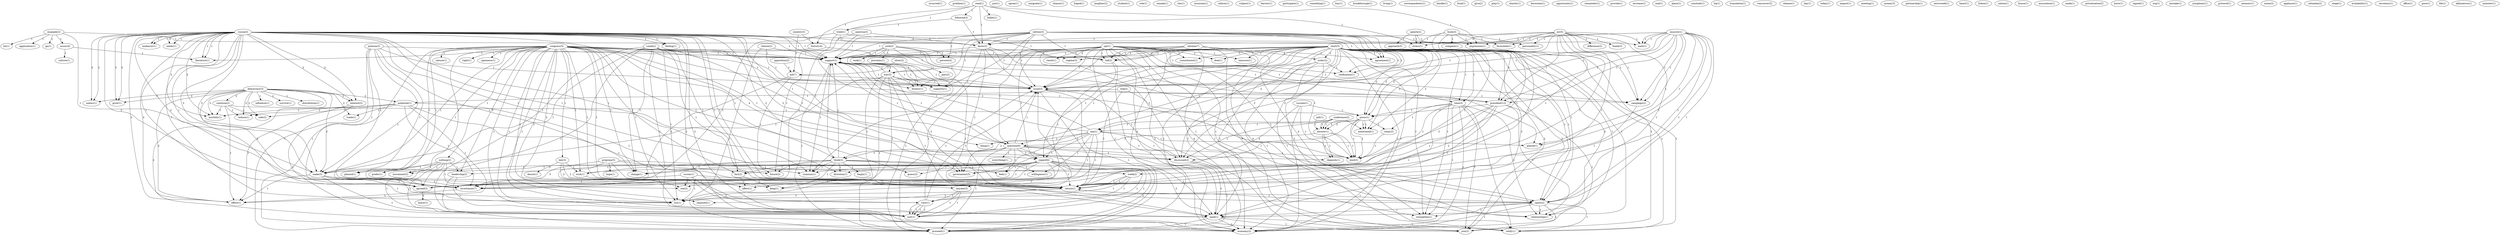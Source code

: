 digraph G {
  occurred [ label="occurred(1)" ];
  problem [ label="problem(1)" ];
  example [ label="example(2)" ];
  application [ label="application(1)" ];
  music [ label="music(4)" ];
  go [ label="go(1)" ];
  know [ label="know(2)" ];
  make [ label="make(3)" ];
  lot [ label="lot(1)" ];
  show [ label="show(2)" ];
  aid [ label="aid(7)" ];
  part [ label="part(2)" ];
  put [ label="put(1)" ];
  agree [ label="agree(1)" ];
  democracy [ label="democracy(3)" ];
  influence [ label="influence(1)" ];
  continue [ label="continue(2)" ];
  potential [ label="potential(1)" ];
  survive [ label="survive(1)" ];
  reduce [ label="reduce(1)" ];
  distribution [ label="distribution(1)" ];
  trade [ label="trade(1)" ];
  side [ label="side(2)" ];
  seems [ label="seems(1)" ];
  hostility [ label="hostility(1)" ];
  grow [ label="grow(1)" ];
  investment [ label="investment(7)" ];
  interest [ label="interest(2)" ];
  effort [ label="effort(1)" ];
  economy [ label="economy(2)" ];
  speech [ label="speech(2)" ];
  approach [ label="approach(5)" ];
  stress [ label="stress(1)" ];
  impression [ label="impression(1)" ];
  emigrate [ label="emigrate(1)" ];
  chance [ label="chance(1)" ];
  hoped [ label="hoped(1)" ];
  laughter [ label="laughter(2)" ];
  student [ label="student(1)" ];
  npt [ label="npt(1)" ];
  reach [ label="reach(1)" ];
  regime [ label="regime(3)" ];
  commitment [ label="commitment(1)" ];
  deal [ label="deal(1)" ];
  reassure [ label="reassure(1)" ];
  question [ label="question(6)" ];
  order [ label="order(2)" ];
  time [ label="time(3)" ];
  regard [ label="regard(6)" ];
  ratification [ label="ratification(1)" ];
  discussed [ label="discussed(2)" ];
  support [ label="support(3)" ];
  agreement [ label="agreement(1)" ];
  spent [ label="spent(2)" ];
  strengthen [ label="strengthen(1)" ];
  need [ label="need(1)" ];
  ratify [ label="ratify(1)" ];
  tell [ label="tell(2)" ];
  issue [ label="issue(3)" ];
  support [ label="support(1)" ];
  join [ label="join(2)" ];
  proceed [ label="proceed(1)" ];
  relationship [ label="relationship(1)" ];
  role [ label="role(1)" ];
  canada [ label="canada(1)" ];
  opposition [ label="opposition(2)" ];
  country [ label="country(3)" ];
  history [ label="history(4)" ];
  congress [ label="congress(5)" ];
  nature [ label="nature(1)" ];
  right [ label="right(1)" ];
  law [ label="law(3)" ];
  return [ label="return(1)" ];
  imposed [ label="imposed(1)" ];
  nothing [ label="nothing(2)" ];
  phased [ label="phased(1)" ];
  openness [ label="openness(1)" ];
  think [ label="think(3)" ];
  prefer [ label="prefer(1)" ];
  wish [ label="wish(1)" ];
  movement [ label="movement(2)" ];
  fact [ label="fact(2)" ];
  guess [ label="guess(2)" ];
  leadership [ label="leadership(2)" ];
  change [ label="change(1)" ];
  sort [ label="sort(2)" ];
  sort [ label="sort(1)" ];
  list [ label="list(1)" ];
  see [ label="see(2)" ];
  return [ label="return(1)" ];
  agreed [ label="agreed(2)" ];
  cite [ label="cite(1)" ];
  culture [ label="culture(1)" ];
  literature [ label="literature(1)" ];
  musician [ label="musician(1)" ];
  reform [ label="reform(1)" ];
  conference [ label="conference(2)" ];
  answer [ label="answer(3)" ];
  one [ label="one(1)" ];
  answer [ label="answer(1)" ];
  mentioned [ label="mentioned(1)" ];
  subject [ label="subject(1)" ];
  barrier [ label="barrier(1)" ];
  participate [ label="participate(1)" ];
  york [ label="york(2)" ];
  took [ label="took(1)" ];
  prevents [ label="prevents(1)" ];
  war [ label="war(5)" ];
  percent [ label="percent(4)" ];
  fosters [ label="fosters(1)" ];
  played [ label="played(1)" ];
  supports [ label="supports(1)" ];
  something [ label="something(1)" ];
  boy [ label="boy(1)" ];
  read [ label="read(1)" ];
  ballet [ label="ballet(1)" ];
  followed [ label="followed(2)" ];
  tried [ label="tried(1)" ];
  desire [ label="desire(1)" ];
  affect [ label="affect(1)" ];
  keep [ label="keep(1)" ];
  program [ label="program(5)" ];
  week [ label="week(2)" ];
  view [ label="view(1)" ];
  future [ label="future(2)" ];
  view [ label="view(1)" ];
  hope [ label="hope(1)" ];
  mr [ label="mr(5)" ];
  difference [ label="difference(2)" ];
  formulate [ label="formulate(1)" ];
  personality [ label="personality(1)" ];
  thank [ label="thank(3)" ];
  campaign [ label="campaign(2)" ];
  went [ label="went(1)" ];
  president [ label="president(12)" ];
  breakthrough [ label="breakthrough(1)" ];
  start [ label="start(2)" ];
  press [ label="press(8)" ];
  press [ label="press(1)" ];
  corps [ label="corps(2)" ];
  kind [ label="kind(3)" ];
  living [ label="living(1)" ];
  correspondents [ label="correspondents(1)" ];
  handle [ label="handle(1)" ];
  fund [ label="fund(1)" ];
  give [ label="give(2)" ];
  play [ label="play(1)" ];
  risk [ label="risk(2)" ];
  depends [ label="depends(1)" ];
  charity [ label="charity(1)" ];
  bernstein [ label="bernstein(1)" ];
  opportunity [ label="opportunity(1)" ];
  remainder [ label="remainder(1)" ];
  provide [ label="provide(1)" ];
  moscow [ label="moscow(1)" ];
  increase [ label="increase(1)" ];
  end [ label="end(1)" ];
  place [ label="place(1)" ];
  bush [ label="bush(3)" ];
  compare [ label="compare(1)" ];
  anyone [ label="anyone(3)" ];
  conclude [ label="conclude(1)" ];
  hq [ label="hq(1)" ];
  translation [ label="translation(1)" ];
  vancouver [ label="vancouver(2)" ];
  release [ label="release(1)" ];
  day [ label="day(1)" ];
  today [ label="today(1)" ];
  impact [ label="impact(1)" ];
  pdt [ label="pdt(1)" ];
  meeting [ label="meeting(1)" ];
  willingness [ label="willingness(1)" ];
  direction [ label="direction(1)" ];
  thing [ label="thing(1)" ];
  uranium [ label="uranium(1)" ];
  money [ label="money(3)" ];
  america [ label="america(3)" ];
  feel [ label="feel(1)" ];
  everything [ label="everything(1)" ];
  government [ label="government(5)" ];
  partnership [ label="partnership(1)" ];
  start [ label="start(3)" ];
  begin [ label="begin(1)" ];
  newsweek [ label="newsweek(1)" ];
  heart [ label="heart(1)" ];
  vanik [ label="vanik(2)" ];
  lisbon [ label="lisbon(1)" ];
  nation [ label="nation(1)" ];
  moscow [ label="moscow(1)" ];
  russia [ label="russia(10)" ];
  feeling [ label="feeling(1)" ];
  endeavor [ label="endeavor(1)" ];
  needs [ label="needs(1)" ];
  house [ label="house(1)" ];
  association [ label="association(1)" ];
  yeltsin [ label="yeltsin(3)" ];
  made [ label="made(1)" ];
  privatization [ label="privatization(2)" ];
  russia [ label="russia(3)" ];
  boris [ label="boris(1)" ];
  signed [ label="signed(1)" ];
  ukraine [ label="ukraine(7)" ];
  org [ label="org(1)" ];
  jackson [ label="jackson(3)" ];
  mistake [ label="mistake(1)" ];
  clinton [ label="clinton(2)" ];
  symphony [ label="symphony(1)" ];
  protocol [ label="protocol(1)" ];
  memory [ label="memory(1)" ];
  union [ label="union(2)" ];
  applause [ label="applause(1)" ];
  columbia [ label="columbia(2)" ];
  stage [ label="stage(1)" ];
  availability [ label="availability(1)" ];
  cocom [ label="cocom(1)" ];
  russian [ label="russian(1)" ];
  secretary [ label="secretary(1)" ];
  office [ label="office(1)" ];
  gore [ label="gore(1)" ];
  honor [ label="honor(1)" ];
  life [ label="life(1)" ];
  akhmatova [ label="akhmatova(1)" ];
  minister [ label="minister(1)" ];
  example -> application [ label="1" ];
  example -> music [ label="1" ];
  example -> go [ label="1" ];
  example -> know [ label="1" ];
  example -> make [ label="1" ];
  example -> lot [ label="1" ];
  show -> aid [ label="1" ];
  show -> part [ label="1" ];
  democracy -> influence [ label="1" ];
  democracy -> continue [ label="2" ];
  democracy -> potential [ label="2" ];
  democracy -> survive [ label="2" ];
  democracy -> reduce [ label="2" ];
  democracy -> distribution [ label="1" ];
  democracy -> trade [ label="2" ];
  democracy -> side [ label="2" ];
  democracy -> seems [ label="2" ];
  democracy -> hostility [ label="2" ];
  democracy -> grow [ label="2" ];
  democracy -> make [ label="2" ];
  democracy -> investment [ label="2" ];
  democracy -> interest [ label="2" ];
  democracy -> effort [ label="2" ];
  democracy -> economy [ label="2" ];
  speech -> approach [ label="1" ];
  speech -> stress [ label="1" ];
  speech -> impression [ label="1" ];
  npt -> reach [ label="1" ];
  npt -> regime [ label="2" ];
  npt -> commitment [ label="1" ];
  npt -> deal [ label="1" ];
  npt -> reassure [ label="1" ];
  npt -> question [ label="1" ];
  npt -> order [ label="2" ];
  npt -> time [ label="1" ];
  npt -> regard [ label="1" ];
  npt -> ratification [ label="1" ];
  npt -> discussed [ label="1" ];
  npt -> support [ label="1" ];
  npt -> agreement [ label="1" ];
  npt -> spent [ label="1" ];
  npt -> strengthen [ label="1" ];
  npt -> need [ label="2" ];
  npt -> ratify [ label="1" ];
  npt -> tell [ label="1" ];
  npt -> issue [ label="1" ];
  npt -> support [ label="1" ];
  npt -> join [ label="2" ];
  npt -> proceed [ label="1" ];
  npt -> economy [ label="1" ];
  npt -> relationship [ label="1" ];
  opposition -> aid [ label="1" ];
  country -> aid [ label="1" ];
  country -> history [ label="1" ];
  congress -> nature [ label="1" ];
  congress -> right [ label="1" ];
  congress -> law [ label="1" ];
  congress -> return [ label="1" ];
  congress -> regime [ label="1" ];
  congress -> imposed [ label="1" ];
  congress -> nothing [ label="1" ];
  congress -> phased [ label="1" ];
  congress -> question [ label="1" ];
  congress -> openness [ label="1" ];
  congress -> think [ label="1" ];
  congress -> prefer [ label="1" ];
  congress -> wish [ label="1" ];
  congress -> regard [ label="4" ];
  congress -> discussed [ label="1" ];
  congress -> movement [ label="1" ];
  congress -> support [ label="1" ];
  congress -> fact [ label="1" ];
  congress -> guess [ label="1" ];
  congress -> leadership [ label="2" ];
  congress -> need [ label="1" ];
  congress -> change [ label="1" ];
  congress -> make [ label="1" ];
  congress -> issue [ label="1" ];
  congress -> sort [ label="1" ];
  congress -> support [ label="1" ];
  congress -> proceed [ label="1" ];
  congress -> sort [ label="1" ];
  congress -> list [ label="1" ];
  congress -> see [ label="2" ];
  congress -> return [ label="1" ];
  congress -> agreed [ label="1" ];
  music -> culture [ label="1" ];
  music -> literature [ label="1" ];
  conference -> answer [ label="1" ];
  conference -> one [ label="1" ];
  conference -> answer [ label="1" ];
  conference -> discussed [ label="1" ];
  conference -> mentioned [ label="1" ];
  york -> took [ label="1" ];
  york -> prevents [ label="1" ];
  york -> support [ label="1" ];
  york -> war [ label="1" ];
  york -> percent [ label="1" ];
  york -> fosters [ label="1" ];
  york -> support [ label="1" ];
  york -> played [ label="1" ];
  york -> supports [ label="1" ];
  read -> history [ label="1" ];
  read -> ballet [ label="1" ];
  read -> followed [ label="1" ];
  read -> tried [ label="1" ];
  read -> stress [ label="1" ];
  read -> impression [ label="1" ];
  read -> know [ label="1" ];
  law -> desire [ label="2" ];
  law -> wish [ label="1" ];
  law -> affect [ label="2" ];
  law -> keep [ label="2" ];
  program -> week [ label="1" ];
  program -> view [ label="1" ];
  program -> future [ label="2" ];
  program -> view [ label="1" ];
  program -> hope [ label="1" ];
  program -> investment [ label="3" ];
  mr -> week [ label="1" ];
  mr -> return [ label="1" ];
  mr -> difference [ label="1" ];
  mr -> formulate [ label="1" ];
  mr -> stress [ label="2" ];
  mr -> personality [ label="1" ];
  mr -> impression [ label="2" ];
  mr -> spent [ label="1" ];
  mr -> know [ label="1" ];
  mr -> issue [ label="1" ];
  mr -> thank [ label="1" ];
  mr -> campaign [ label="1" ];
  mr -> went [ label="1" ];
  mr -> president [ label="1" ];
  mr -> return [ label="1" ];
  start -> press [ label="2" ];
  start -> regime [ label="2" ];
  start -> commitment [ label="1" ];
  start -> one [ label="2" ];
  start -> deal [ label="1" ];
  start -> reassure [ label="1" ];
  start -> question [ label="1" ];
  start -> order [ label="2" ];
  start -> time [ label="1" ];
  start -> regard [ label="1" ];
  start -> ratification [ label="1" ];
  start -> discussed [ label="3" ];
  start -> support [ label="1" ];
  start -> agreement [ label="1" ];
  start -> spent [ label="1" ];
  start -> strengthen [ label="1" ];
  start -> need [ label="2" ];
  start -> ratify [ label="1" ];
  start -> tell [ label="1" ];
  start -> issue [ label="1" ];
  start -> support [ label="1" ];
  start -> join [ label="2" ];
  start -> proceed [ label="1" ];
  start -> economy [ label="1" ];
  start -> press [ label="2" ];
  start -> mentioned [ label="2" ];
  start -> relationship [ label="1" ];
  week -> return [ label="1" ];
  week -> view [ label="1" ];
  week -> view [ label="1" ];
  week -> return [ label="1" ];
  press -> answer [ label="3" ];
  press -> one [ label="1" ];
  press -> answer [ label="3" ];
  press -> discussed [ label="1" ];
  press -> corps [ label="1" ];
  press -> kind [ label="1" ];
  press -> mentioned [ label="1" ];
  return -> imposed [ label="1" ];
  return -> spent [ label="1" ];
  return -> list [ label="1" ];
  aid -> future [ label="1" ];
  aid -> issue [ label="1" ];
  aid -> investment [ label="2" ];
  history -> literature [ label="1" ];
  history -> kind [ label="1" ];
  risk -> potential [ label="1" ];
  risk -> spent [ label="1" ];
  risk -> return [ label="1" ];
  answer -> question [ label="1" ];
  answer -> depends [ label="1" ];
  answer -> kind [ label="1" ];
  followed -> tried [ label="1" ];
  followed -> know [ label="1" ];
  moscow -> spent [ label="1" ];
  moscow -> know [ label="1" ];
  moscow -> issue [ label="1" ];
  moscow -> campaign [ label="1" ];
  moscow -> played [ label="1" ];
  moscow -> went [ label="1" ];
  moscow -> president [ label="1" ];
  moscow -> return [ label="1" ];
  continue -> reduce [ label="1" ];
  continue -> side [ label="1" ];
  continue -> hostility [ label="1" ];
  continue -> effort [ label="1" ];
  continue -> press [ label="1" ];
  bush -> formulate [ label="1" ];
  bush -> compare [ label="1" ];
  bush -> wish [ label="1" ];
  bush -> anyone [ label="1" ];
  bush -> stress [ label="1" ];
  bush -> personality [ label="1" ];
  bush -> impression [ label="1" ];
  nothing -> phased [ label="1" ];
  nothing -> prefer [ label="1" ];
  nothing -> movement [ label="1" ];
  nothing -> leadership [ label="1" ];
  nothing -> sort [ label="1" ];
  nothing -> sort [ label="1" ];
  nothing -> see [ label="1" ];
  tried -> future [ label="1" ];
  tried -> know [ label="1" ];
  tried -> tell [ label="1" ];
  tried -> investment [ label="1" ];
  potential -> reduce [ label="1" ];
  potential -> trade [ label="1" ];
  potential -> side [ label="1" ];
  potential -> spent [ label="1" ];
  potential -> hostility [ label="1" ];
  potential -> investment [ label="1" ];
  potential -> effort [ label="1" ];
  potential -> return [ label="1" ];
  pdt -> answer [ label="1" ];
  view -> issue [ label="1" ];
  view -> sort [ label="1" ];
  view -> sort [ label="1" ];
  one -> think [ label="2" ];
  one -> willingness [ label="1" ];
  one -> discussed [ label="1" ];
  one -> direction [ label="1" ];
  one -> thing [ label="1" ];
  one -> support [ label="1" ];
  one -> uranium [ label="1" ];
  one -> support [ label="1" ];
  one -> affect [ label="1" ];
  one -> played [ label="1" ];
  one -> keep [ label="1" ];
  america -> know [ label="1" ];
  america -> investment [ label="1" ];
  america -> kind [ label="1" ];
  question -> think [ label="1" ];
  question -> regard [ label="1" ];
  question -> feel [ label="1" ];
  question -> discussed [ label="1" ];
  question -> depends [ label="1" ];
  question -> support [ label="1" ];
  question -> need [ label="1" ];
  question -> everything [ label="1" ];
  question -> issue [ label="1" ];
  question -> support [ label="1" ];
  question -> proceed [ label="1" ];
  question -> government [ label="1" ];
  question -> kind [ label="1" ];
  order -> ratification [ label="1" ];
  order -> strengthen [ label="1" ];
  order -> need [ label="1" ];
  order -> ratify [ label="1" ];
  order -> economy [ label="1" ];
  start -> time [ label="1" ];
  start -> regard [ label="1" ];
  start -> ratification [ label="1" ];
  start -> discussed [ label="3" ];
  start -> support [ label="1" ];
  start -> agreement [ label="1" ];
  start -> spent [ label="1" ];
  start -> strengthen [ label="1" ];
  start -> need [ label="2" ];
  start -> ratify [ label="1" ];
  start -> tell [ label="1" ];
  start -> issue [ label="1" ];
  start -> support [ label="1" ];
  start -> join [ label="2" ];
  start -> proceed [ label="1" ];
  start -> economy [ label="1" ];
  start -> press [ label="2" ];
  start -> mentioned [ label="2" ];
  start -> relationship [ label="1" ];
  time -> strengthen [ label="1" ];
  time -> need [ label="1" ];
  time -> ratify [ label="1" ];
  time -> join [ label="1" ];
  time -> corps [ label="1" ];
  time -> economy [ label="1" ];
  time -> press [ label="1" ];
  time -> kind [ label="1" ];
  time -> relationship [ label="1" ];
  think -> willingness [ label="1" ];
  think -> wish [ label="1" ];
  think -> future [ label="1" ];
  think -> feel [ label="1" ];
  think -> direction [ label="1" ];
  think -> support [ label="1" ];
  think -> fact [ label="1" ];
  think -> begin [ label="1" ];
  think -> uranium [ label="1" ];
  think -> change [ label="1" ];
  think -> support [ label="1" ];
  think -> government [ label="1" ];
  think -> keep [ label="1" ];
  wish -> anyone [ label="1" ];
  anyone -> view [ label="1" ];
  anyone -> issue [ label="1" ];
  anyone -> sort [ label="1" ];
  anyone -> sort [ label="1" ];
  vanik -> discussed [ label="1" ];
  vanik -> support [ label="1" ];
  vanik -> fact [ label="1" ];
  vanik -> need [ label="1" ];
  vanik -> change [ label="1" ];
  vanik -> make [ label="1" ];
  vanik -> issue [ label="1" ];
  vanik -> support [ label="1" ];
  vanik -> proceed [ label="1" ];
  vanik -> list [ label="1" ];
  vanik -> return [ label="1" ];
  vanik -> agreed [ label="1" ];
  regard -> feel [ label="1" ];
  regard -> movement [ label="1" ];
  regard -> fact [ label="1" ];
  regard -> guess [ label="1" ];
  regard -> leadership [ label="1" ];
  regard -> need [ label="2" ];
  regard -> change [ label="1" ];
  regard -> make [ label="1" ];
  regard -> sort [ label="1" ];
  regard -> proceed [ label="2" ];
  regard -> sort [ label="1" ];
  regard -> government [ label="1" ];
  regard -> list [ label="1" ];
  regard -> see [ label="1" ];
  regard -> return [ label="1" ];
  regard -> agreed [ label="1" ];
  answer -> depends [ label="1" ];
  answer -> kind [ label="1" ];
  moscow -> spent [ label="1" ];
  moscow -> know [ label="1" ];
  moscow -> issue [ label="1" ];
  moscow -> campaign [ label="1" ];
  moscow -> played [ label="1" ];
  moscow -> went [ label="1" ];
  moscow -> president [ label="1" ];
  moscow -> return [ label="1" ];
  russia -> direction [ label="1" ];
  russia -> thing [ label="1" ];
  russia -> support [ label="1" ];
  russia -> impression [ label="1" ];
  russia -> know [ label="1" ];
  russia -> seems [ label="2" ];
  russia -> feeling [ label="1" ];
  russia -> hostility [ label="2" ];
  russia -> uranium [ label="1" ];
  russia -> endeavor [ label="1" ];
  russia -> grow [ label="2" ];
  russia -> make [ label="3" ];
  russia -> investment [ label="2" ];
  russia -> support [ label="1" ];
  russia -> interest [ label="2" ];
  russia -> literature [ label="1" ];
  russia -> effort [ label="2" ];
  russia -> needs [ label="1" ];
  russia -> economy [ label="2" ];
  russia -> government [ label="2" ];
  russia -> list [ label="1" ];
  russia -> return [ label="1" ];
  russia -> agreed [ label="1" ];
  discussed -> need [ label="1" ];
  discussed -> issue [ label="1" ];
  discussed -> proceed [ label="1" ];
  yeltsin -> support [ label="1" ];
  yeltsin -> agreement [ label="1" ];
  yeltsin -> spent [ label="1" ];
  yeltsin -> know [ label="1" ];
  yeltsin -> war [ label="1" ];
  yeltsin -> percent [ label="1" ];
  yeltsin -> tell [ label="1" ];
  yeltsin -> fosters [ label="1" ];
  yeltsin -> issue [ label="1" ];
  yeltsin -> support [ label="1" ];
  yeltsin -> join [ label="1" ];
  yeltsin -> campaign [ label="1" ];
  yeltsin -> went [ label="1" ];
  yeltsin -> president [ label="1" ];
  yeltsin -> return [ label="1" ];
  yeltsin -> supports [ label="1" ];
  support -> war [ label="1" ];
  support -> need [ label="1" ];
  support -> uranium [ label="1" ];
  support -> fosters [ label="1" ];
  support -> issue [ label="1" ];
  support -> proceed [ label="1" ];
  support -> supports [ label="1" ];
  view -> issue [ label="1" ];
  view -> sort [ label="1" ];
  view -> sort [ label="1" ];
  fact -> affect [ label="1" ];
  fact -> keep [ label="1" ];
  spent -> strengthen [ label="1" ];
  spent -> need [ label="1" ];
  spent -> ratify [ label="1" ];
  spent -> join [ label="1" ];
  spent -> economy [ label="1" ];
  spent -> return [ label="1" ];
  spent -> relationship [ label="1" ];
  leadership -> sort [ label="1" ];
  leadership -> sort [ label="1" ];
  know -> uranium [ label="1" ];
  know -> issue [ label="1" ];
  know -> support [ label="1" ];
  know -> campaign [ label="1" ];
  know -> president [ label="1" ];
  know -> return [ label="1" ];
  russia -> seems [ label="2" ];
  russia -> feeling [ label="1" ];
  russia -> hostility [ label="2" ];
  russia -> uranium [ label="1" ];
  russia -> endeavor [ label="1" ];
  russia -> grow [ label="2" ];
  russia -> make [ label="3" ];
  russia -> investment [ label="2" ];
  russia -> support [ label="1" ];
  russia -> interest [ label="2" ];
  russia -> literature [ label="1" ];
  russia -> effort [ label="2" ];
  russia -> needs [ label="1" ];
  russia -> economy [ label="2" ];
  russia -> government [ label="2" ];
  russia -> list [ label="1" ];
  russia -> return [ label="1" ];
  russia -> agreed [ label="1" ];
  war -> need [ label="1" ];
  war -> fosters [ label="1" ];
  war -> make [ label="1" ];
  war -> issue [ label="1" ];
  war -> support [ label="1" ];
  war -> proceed [ label="1" ];
  war -> list [ label="1" ];
  war -> return [ label="2" ];
  war -> agreed [ label="1" ];
  war -> supports [ label="1" ];
  need -> ratify [ label="1" ];
  need -> join [ label="1" ];
  need -> proceed [ label="1" ];
  need -> economy [ label="1" ];
  ukraine -> ratify [ label="4" ];
  ukraine -> tell [ label="1" ];
  ukraine -> issue [ label="1" ];
  ukraine -> support [ label="3" ];
  ukraine -> join [ label="5" ];
  ukraine -> proceed [ label="1" ];
  ukraine -> economy [ label="4" ];
  ukraine -> relationship [ label="4" ];
  jackson -> change [ label="1" ];
  jackson -> make [ label="1" ];
  jackson -> issue [ label="1" ];
  jackson -> support [ label="1" ];
  jackson -> proceed [ label="1" ];
  jackson -> list [ label="1" ];
  jackson -> return [ label="1" ];
  jackson -> agreed [ label="1" ];
  tell -> investment [ label="1" ];
  tell -> join [ label="1" ];
  clinton -> issue [ label="1" ];
  clinton -> support [ label="1" ];
  clinton -> proceed [ label="1" ];
  make -> investment [ label="1" ];
  make -> effort [ label="1" ];
  make -> economy [ label="1" ];
  make -> list [ label="1" ];
  make -> return [ label="1" ];
  make -> agreed [ label="1" ];
  issue -> campaign [ label="1" ];
  issue -> proceed [ label="1" ];
  issue -> president [ label="1" ];
  issue -> return [ label="1" ];
  investment -> effort [ label="1" ];
  support -> proceed [ label="1" ];
  support -> supports [ label="1" ];
  corps -> kind [ label="1" ];
  interest -> effort [ label="1" ];
  interest -> economy [ label="1" ];
  campaign -> return [ label="1" ];
  cocom -> sort [ label="2" ];
  cocom -> list [ label="1" ];
  cocom -> see [ label="2" ];
  cocom -> return [ label="1" ];
  cocom -> agreed [ label="1" ];
  russian -> economy [ label="1" ];
  russian -> press [ label="1" ];
  russian -> government [ label="2" ];
  russian -> kind [ label="1" ];
  president -> economy [ label="1" ];
  president -> press [ label="1" ];
  president -> list [ label="1" ];
  president -> return [ label="2" ];
  president -> agreed [ label="1" ];
  president -> kind [ label="2" ];
  president -> relationship [ label="1" ];
  press -> kind [ label="1" ];
  press -> mentioned [ label="1" ];
  agreed -> honor [ label="2" ];
}
